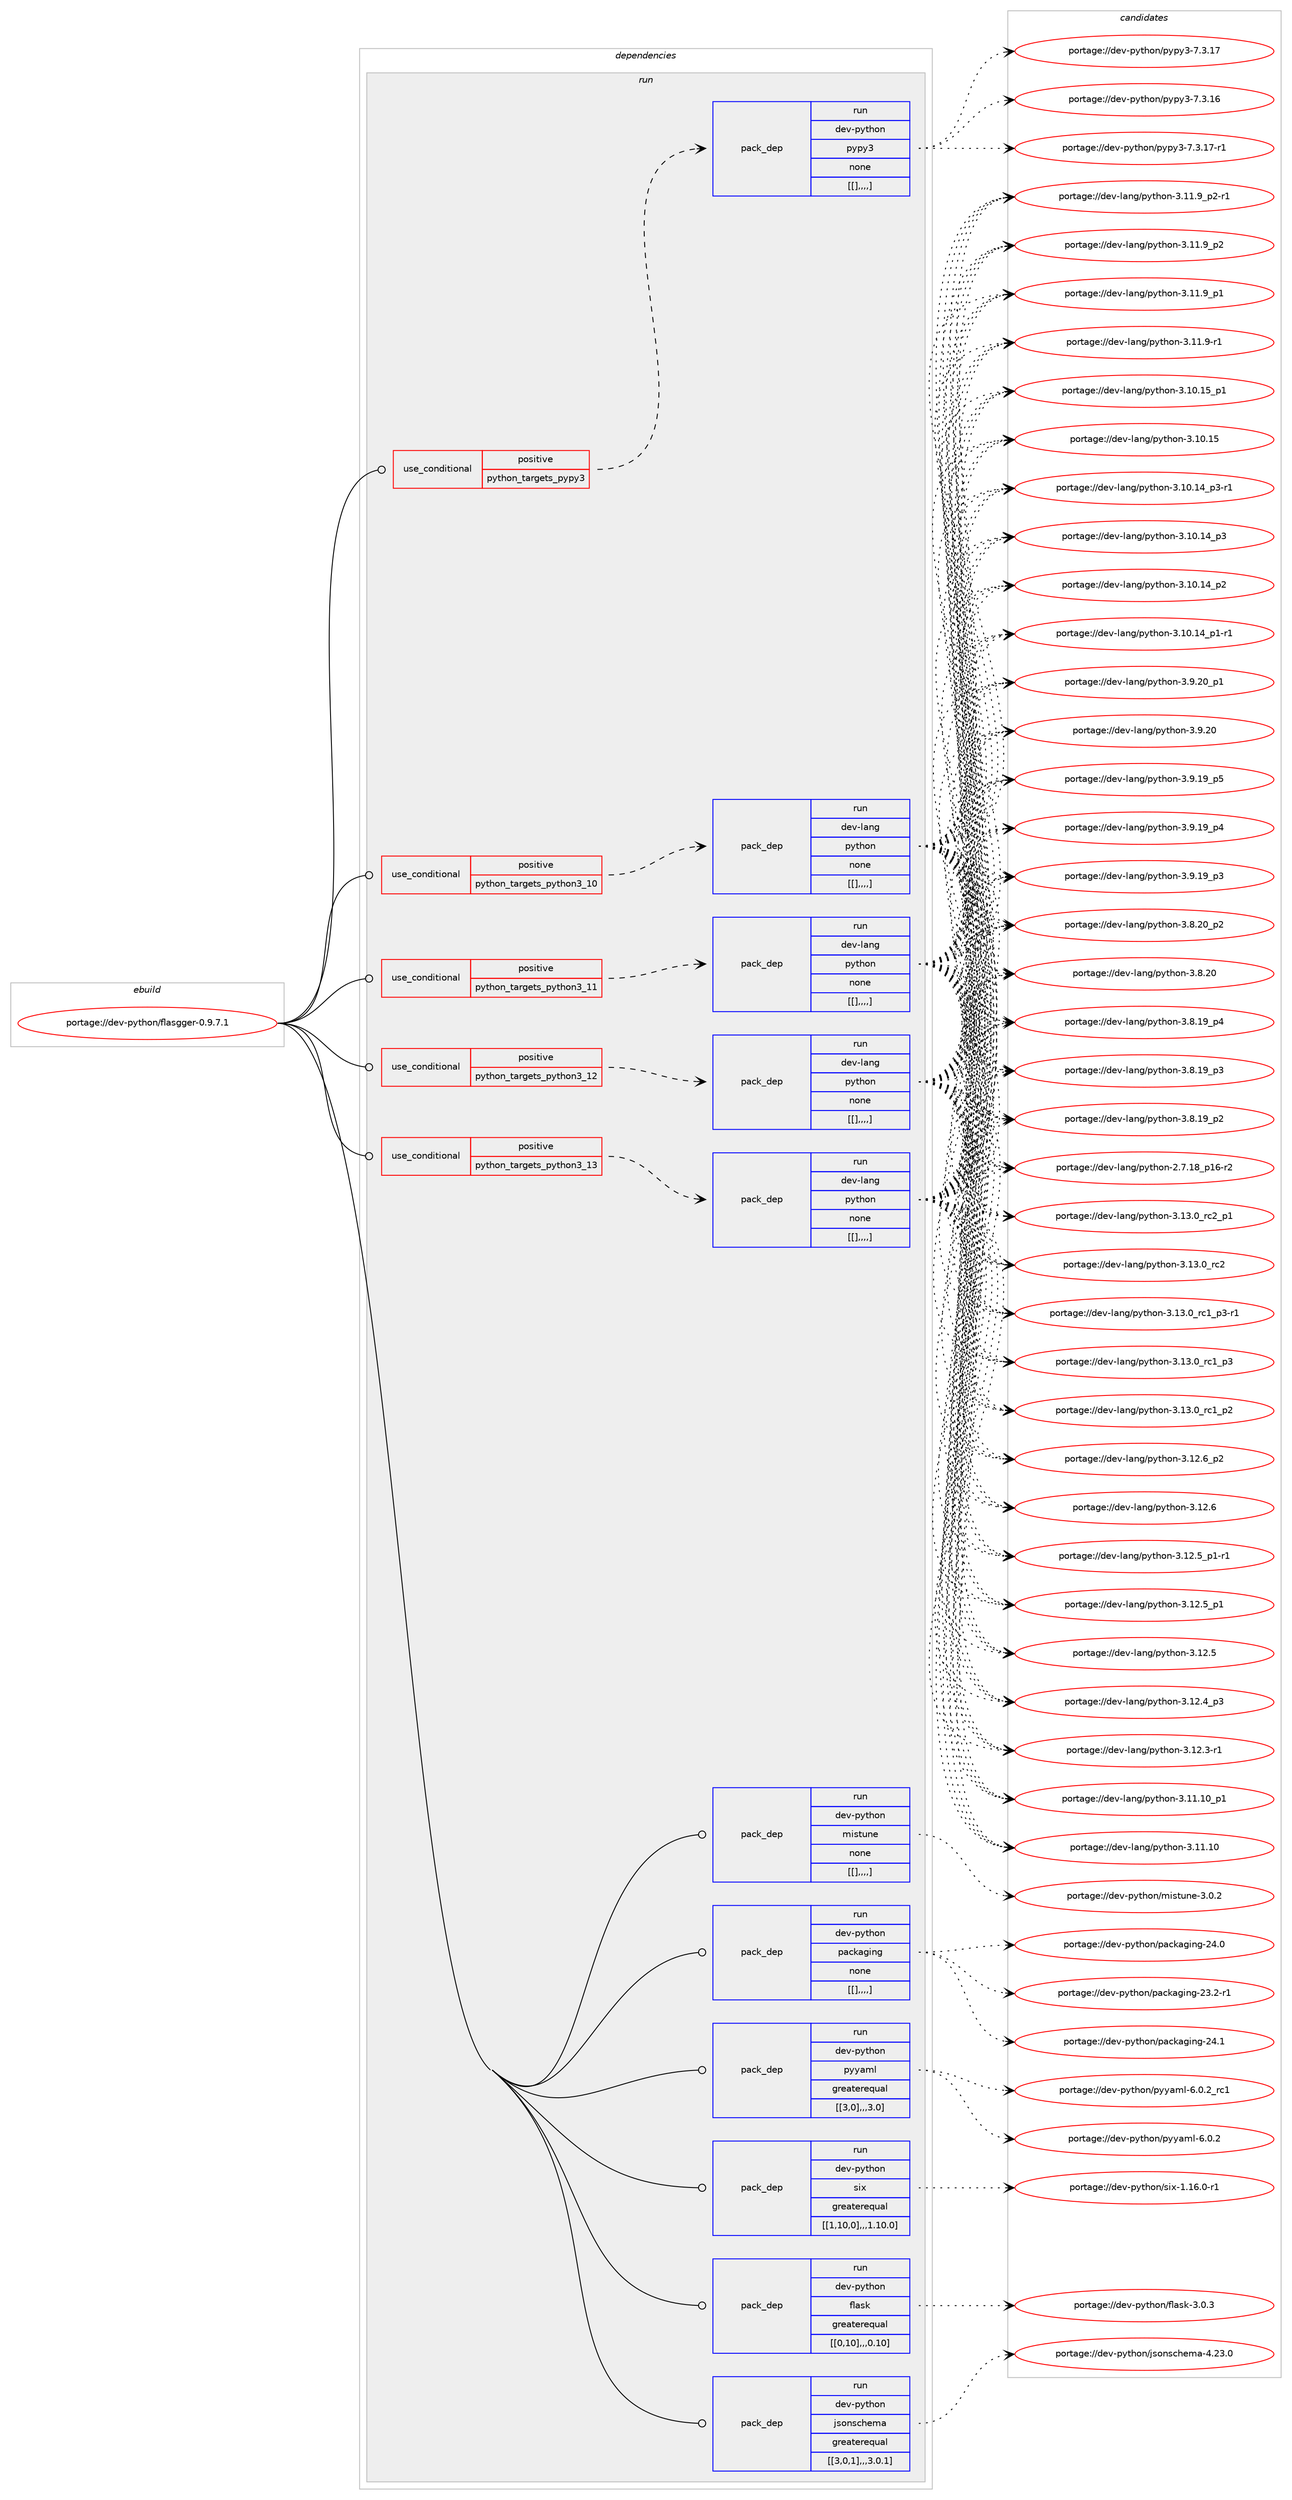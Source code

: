 digraph prolog {

# *************
# Graph options
# *************

newrank=true;
concentrate=true;
compound=true;
graph [rankdir=LR,fontname=Helvetica,fontsize=10,ranksep=1.5];#, ranksep=2.5, nodesep=0.2];
edge  [arrowhead=vee];
node  [fontname=Helvetica,fontsize=10];

# **********
# The ebuild
# **********

subgraph cluster_leftcol {
color=gray;
label=<<i>ebuild</i>>;
id [label="portage://dev-python/flasgger-0.9.7.1", color=red, width=4, href="../dev-python/flasgger-0.9.7.1.svg"];
}

# ****************
# The dependencies
# ****************

subgraph cluster_midcol {
color=gray;
label=<<i>dependencies</i>>;
subgraph cluster_compile {
fillcolor="#eeeeee";
style=filled;
label=<<i>compile</i>>;
}
subgraph cluster_compileandrun {
fillcolor="#eeeeee";
style=filled;
label=<<i>compile and run</i>>;
}
subgraph cluster_run {
fillcolor="#eeeeee";
style=filled;
label=<<i>run</i>>;
subgraph cond33941 {
dependency148113 [label=<<TABLE BORDER="0" CELLBORDER="1" CELLSPACING="0" CELLPADDING="4"><TR><TD ROWSPAN="3" CELLPADDING="10">use_conditional</TD></TR><TR><TD>positive</TD></TR><TR><TD>python_targets_pypy3</TD></TR></TABLE>>, shape=none, color=red];
subgraph pack112958 {
dependency148114 [label=<<TABLE BORDER="0" CELLBORDER="1" CELLSPACING="0" CELLPADDING="4" WIDTH="220"><TR><TD ROWSPAN="6" CELLPADDING="30">pack_dep</TD></TR><TR><TD WIDTH="110">run</TD></TR><TR><TD>dev-python</TD></TR><TR><TD>pypy3</TD></TR><TR><TD>none</TD></TR><TR><TD>[[],,,,]</TD></TR></TABLE>>, shape=none, color=blue];
}
dependency148113:e -> dependency148114:w [weight=20,style="dashed",arrowhead="vee"];
}
id:e -> dependency148113:w [weight=20,style="solid",arrowhead="odot"];
subgraph cond33942 {
dependency148115 [label=<<TABLE BORDER="0" CELLBORDER="1" CELLSPACING="0" CELLPADDING="4"><TR><TD ROWSPAN="3" CELLPADDING="10">use_conditional</TD></TR><TR><TD>positive</TD></TR><TR><TD>python_targets_python3_10</TD></TR></TABLE>>, shape=none, color=red];
subgraph pack112959 {
dependency148116 [label=<<TABLE BORDER="0" CELLBORDER="1" CELLSPACING="0" CELLPADDING="4" WIDTH="220"><TR><TD ROWSPAN="6" CELLPADDING="30">pack_dep</TD></TR><TR><TD WIDTH="110">run</TD></TR><TR><TD>dev-lang</TD></TR><TR><TD>python</TD></TR><TR><TD>none</TD></TR><TR><TD>[[],,,,]</TD></TR></TABLE>>, shape=none, color=blue];
}
dependency148115:e -> dependency148116:w [weight=20,style="dashed",arrowhead="vee"];
}
id:e -> dependency148115:w [weight=20,style="solid",arrowhead="odot"];
subgraph cond33943 {
dependency148117 [label=<<TABLE BORDER="0" CELLBORDER="1" CELLSPACING="0" CELLPADDING="4"><TR><TD ROWSPAN="3" CELLPADDING="10">use_conditional</TD></TR><TR><TD>positive</TD></TR><TR><TD>python_targets_python3_11</TD></TR></TABLE>>, shape=none, color=red];
subgraph pack112960 {
dependency148118 [label=<<TABLE BORDER="0" CELLBORDER="1" CELLSPACING="0" CELLPADDING="4" WIDTH="220"><TR><TD ROWSPAN="6" CELLPADDING="30">pack_dep</TD></TR><TR><TD WIDTH="110">run</TD></TR><TR><TD>dev-lang</TD></TR><TR><TD>python</TD></TR><TR><TD>none</TD></TR><TR><TD>[[],,,,]</TD></TR></TABLE>>, shape=none, color=blue];
}
dependency148117:e -> dependency148118:w [weight=20,style="dashed",arrowhead="vee"];
}
id:e -> dependency148117:w [weight=20,style="solid",arrowhead="odot"];
subgraph cond33944 {
dependency148119 [label=<<TABLE BORDER="0" CELLBORDER="1" CELLSPACING="0" CELLPADDING="4"><TR><TD ROWSPAN="3" CELLPADDING="10">use_conditional</TD></TR><TR><TD>positive</TD></TR><TR><TD>python_targets_python3_12</TD></TR></TABLE>>, shape=none, color=red];
subgraph pack112961 {
dependency148120 [label=<<TABLE BORDER="0" CELLBORDER="1" CELLSPACING="0" CELLPADDING="4" WIDTH="220"><TR><TD ROWSPAN="6" CELLPADDING="30">pack_dep</TD></TR><TR><TD WIDTH="110">run</TD></TR><TR><TD>dev-lang</TD></TR><TR><TD>python</TD></TR><TR><TD>none</TD></TR><TR><TD>[[],,,,]</TD></TR></TABLE>>, shape=none, color=blue];
}
dependency148119:e -> dependency148120:w [weight=20,style="dashed",arrowhead="vee"];
}
id:e -> dependency148119:w [weight=20,style="solid",arrowhead="odot"];
subgraph cond33945 {
dependency148121 [label=<<TABLE BORDER="0" CELLBORDER="1" CELLSPACING="0" CELLPADDING="4"><TR><TD ROWSPAN="3" CELLPADDING="10">use_conditional</TD></TR><TR><TD>positive</TD></TR><TR><TD>python_targets_python3_13</TD></TR></TABLE>>, shape=none, color=red];
subgraph pack112962 {
dependency148122 [label=<<TABLE BORDER="0" CELLBORDER="1" CELLSPACING="0" CELLPADDING="4" WIDTH="220"><TR><TD ROWSPAN="6" CELLPADDING="30">pack_dep</TD></TR><TR><TD WIDTH="110">run</TD></TR><TR><TD>dev-lang</TD></TR><TR><TD>python</TD></TR><TR><TD>none</TD></TR><TR><TD>[[],,,,]</TD></TR></TABLE>>, shape=none, color=blue];
}
dependency148121:e -> dependency148122:w [weight=20,style="dashed",arrowhead="vee"];
}
id:e -> dependency148121:w [weight=20,style="solid",arrowhead="odot"];
subgraph pack112963 {
dependency148123 [label=<<TABLE BORDER="0" CELLBORDER="1" CELLSPACING="0" CELLPADDING="4" WIDTH="220"><TR><TD ROWSPAN="6" CELLPADDING="30">pack_dep</TD></TR><TR><TD WIDTH="110">run</TD></TR><TR><TD>dev-python</TD></TR><TR><TD>flask</TD></TR><TR><TD>greaterequal</TD></TR><TR><TD>[[0,10],,,0.10]</TD></TR></TABLE>>, shape=none, color=blue];
}
id:e -> dependency148123:w [weight=20,style="solid",arrowhead="odot"];
subgraph pack112964 {
dependency148124 [label=<<TABLE BORDER="0" CELLBORDER="1" CELLSPACING="0" CELLPADDING="4" WIDTH="220"><TR><TD ROWSPAN="6" CELLPADDING="30">pack_dep</TD></TR><TR><TD WIDTH="110">run</TD></TR><TR><TD>dev-python</TD></TR><TR><TD>jsonschema</TD></TR><TR><TD>greaterequal</TD></TR><TR><TD>[[3,0,1],,,3.0.1]</TD></TR></TABLE>>, shape=none, color=blue];
}
id:e -> dependency148124:w [weight=20,style="solid",arrowhead="odot"];
subgraph pack112965 {
dependency148125 [label=<<TABLE BORDER="0" CELLBORDER="1" CELLSPACING="0" CELLPADDING="4" WIDTH="220"><TR><TD ROWSPAN="6" CELLPADDING="30">pack_dep</TD></TR><TR><TD WIDTH="110">run</TD></TR><TR><TD>dev-python</TD></TR><TR><TD>mistune</TD></TR><TR><TD>none</TD></TR><TR><TD>[[],,,,]</TD></TR></TABLE>>, shape=none, color=blue];
}
id:e -> dependency148125:w [weight=20,style="solid",arrowhead="odot"];
subgraph pack112966 {
dependency148126 [label=<<TABLE BORDER="0" CELLBORDER="1" CELLSPACING="0" CELLPADDING="4" WIDTH="220"><TR><TD ROWSPAN="6" CELLPADDING="30">pack_dep</TD></TR><TR><TD WIDTH="110">run</TD></TR><TR><TD>dev-python</TD></TR><TR><TD>packaging</TD></TR><TR><TD>none</TD></TR><TR><TD>[[],,,,]</TD></TR></TABLE>>, shape=none, color=blue];
}
id:e -> dependency148126:w [weight=20,style="solid",arrowhead="odot"];
subgraph pack112967 {
dependency148127 [label=<<TABLE BORDER="0" CELLBORDER="1" CELLSPACING="0" CELLPADDING="4" WIDTH="220"><TR><TD ROWSPAN="6" CELLPADDING="30">pack_dep</TD></TR><TR><TD WIDTH="110">run</TD></TR><TR><TD>dev-python</TD></TR><TR><TD>pyyaml</TD></TR><TR><TD>greaterequal</TD></TR><TR><TD>[[3,0],,,3.0]</TD></TR></TABLE>>, shape=none, color=blue];
}
id:e -> dependency148127:w [weight=20,style="solid",arrowhead="odot"];
subgraph pack112968 {
dependency148128 [label=<<TABLE BORDER="0" CELLBORDER="1" CELLSPACING="0" CELLPADDING="4" WIDTH="220"><TR><TD ROWSPAN="6" CELLPADDING="30">pack_dep</TD></TR><TR><TD WIDTH="110">run</TD></TR><TR><TD>dev-python</TD></TR><TR><TD>six</TD></TR><TR><TD>greaterequal</TD></TR><TR><TD>[[1,10,0],,,1.10.0]</TD></TR></TABLE>>, shape=none, color=blue];
}
id:e -> dependency148128:w [weight=20,style="solid",arrowhead="odot"];
}
}

# **************
# The candidates
# **************

subgraph cluster_choices {
rank=same;
color=gray;
label=<<i>candidates</i>>;

subgraph choice112958 {
color=black;
nodesep=1;
choice100101118451121211161041111104711212111212151455546514649554511449 [label="portage://dev-python/pypy3-7.3.17-r1", color=red, width=4,href="../dev-python/pypy3-7.3.17-r1.svg"];
choice10010111845112121116104111110471121211121215145554651464955 [label="portage://dev-python/pypy3-7.3.17", color=red, width=4,href="../dev-python/pypy3-7.3.17.svg"];
choice10010111845112121116104111110471121211121215145554651464954 [label="portage://dev-python/pypy3-7.3.16", color=red, width=4,href="../dev-python/pypy3-7.3.16.svg"];
dependency148114:e -> choice100101118451121211161041111104711212111212151455546514649554511449:w [style=dotted,weight="100"];
dependency148114:e -> choice10010111845112121116104111110471121211121215145554651464955:w [style=dotted,weight="100"];
dependency148114:e -> choice10010111845112121116104111110471121211121215145554651464954:w [style=dotted,weight="100"];
}
subgraph choice112959 {
color=black;
nodesep=1;
choice100101118451089711010347112121116104111110455146495146489511499509511249 [label="portage://dev-lang/python-3.13.0_rc2_p1", color=red, width=4,href="../dev-lang/python-3.13.0_rc2_p1.svg"];
choice10010111845108971101034711212111610411111045514649514648951149950 [label="portage://dev-lang/python-3.13.0_rc2", color=red, width=4,href="../dev-lang/python-3.13.0_rc2.svg"];
choice1001011184510897110103471121211161041111104551464951464895114994995112514511449 [label="portage://dev-lang/python-3.13.0_rc1_p3-r1", color=red, width=4,href="../dev-lang/python-3.13.0_rc1_p3-r1.svg"];
choice100101118451089711010347112121116104111110455146495146489511499499511251 [label="portage://dev-lang/python-3.13.0_rc1_p3", color=red, width=4,href="../dev-lang/python-3.13.0_rc1_p3.svg"];
choice100101118451089711010347112121116104111110455146495146489511499499511250 [label="portage://dev-lang/python-3.13.0_rc1_p2", color=red, width=4,href="../dev-lang/python-3.13.0_rc1_p2.svg"];
choice100101118451089711010347112121116104111110455146495046549511250 [label="portage://dev-lang/python-3.12.6_p2", color=red, width=4,href="../dev-lang/python-3.12.6_p2.svg"];
choice10010111845108971101034711212111610411111045514649504654 [label="portage://dev-lang/python-3.12.6", color=red, width=4,href="../dev-lang/python-3.12.6.svg"];
choice1001011184510897110103471121211161041111104551464950465395112494511449 [label="portage://dev-lang/python-3.12.5_p1-r1", color=red, width=4,href="../dev-lang/python-3.12.5_p1-r1.svg"];
choice100101118451089711010347112121116104111110455146495046539511249 [label="portage://dev-lang/python-3.12.5_p1", color=red, width=4,href="../dev-lang/python-3.12.5_p1.svg"];
choice10010111845108971101034711212111610411111045514649504653 [label="portage://dev-lang/python-3.12.5", color=red, width=4,href="../dev-lang/python-3.12.5.svg"];
choice100101118451089711010347112121116104111110455146495046529511251 [label="portage://dev-lang/python-3.12.4_p3", color=red, width=4,href="../dev-lang/python-3.12.4_p3.svg"];
choice100101118451089711010347112121116104111110455146495046514511449 [label="portage://dev-lang/python-3.12.3-r1", color=red, width=4,href="../dev-lang/python-3.12.3-r1.svg"];
choice10010111845108971101034711212111610411111045514649494649489511249 [label="portage://dev-lang/python-3.11.10_p1", color=red, width=4,href="../dev-lang/python-3.11.10_p1.svg"];
choice1001011184510897110103471121211161041111104551464949464948 [label="portage://dev-lang/python-3.11.10", color=red, width=4,href="../dev-lang/python-3.11.10.svg"];
choice1001011184510897110103471121211161041111104551464949465795112504511449 [label="portage://dev-lang/python-3.11.9_p2-r1", color=red, width=4,href="../dev-lang/python-3.11.9_p2-r1.svg"];
choice100101118451089711010347112121116104111110455146494946579511250 [label="portage://dev-lang/python-3.11.9_p2", color=red, width=4,href="../dev-lang/python-3.11.9_p2.svg"];
choice100101118451089711010347112121116104111110455146494946579511249 [label="portage://dev-lang/python-3.11.9_p1", color=red, width=4,href="../dev-lang/python-3.11.9_p1.svg"];
choice100101118451089711010347112121116104111110455146494946574511449 [label="portage://dev-lang/python-3.11.9-r1", color=red, width=4,href="../dev-lang/python-3.11.9-r1.svg"];
choice10010111845108971101034711212111610411111045514649484649539511249 [label="portage://dev-lang/python-3.10.15_p1", color=red, width=4,href="../dev-lang/python-3.10.15_p1.svg"];
choice1001011184510897110103471121211161041111104551464948464953 [label="portage://dev-lang/python-3.10.15", color=red, width=4,href="../dev-lang/python-3.10.15.svg"];
choice100101118451089711010347112121116104111110455146494846495295112514511449 [label="portage://dev-lang/python-3.10.14_p3-r1", color=red, width=4,href="../dev-lang/python-3.10.14_p3-r1.svg"];
choice10010111845108971101034711212111610411111045514649484649529511251 [label="portage://dev-lang/python-3.10.14_p3", color=red, width=4,href="../dev-lang/python-3.10.14_p3.svg"];
choice10010111845108971101034711212111610411111045514649484649529511250 [label="portage://dev-lang/python-3.10.14_p2", color=red, width=4,href="../dev-lang/python-3.10.14_p2.svg"];
choice100101118451089711010347112121116104111110455146494846495295112494511449 [label="portage://dev-lang/python-3.10.14_p1-r1", color=red, width=4,href="../dev-lang/python-3.10.14_p1-r1.svg"];
choice100101118451089711010347112121116104111110455146574650489511249 [label="portage://dev-lang/python-3.9.20_p1", color=red, width=4,href="../dev-lang/python-3.9.20_p1.svg"];
choice10010111845108971101034711212111610411111045514657465048 [label="portage://dev-lang/python-3.9.20", color=red, width=4,href="../dev-lang/python-3.9.20.svg"];
choice100101118451089711010347112121116104111110455146574649579511253 [label="portage://dev-lang/python-3.9.19_p5", color=red, width=4,href="../dev-lang/python-3.9.19_p5.svg"];
choice100101118451089711010347112121116104111110455146574649579511252 [label="portage://dev-lang/python-3.9.19_p4", color=red, width=4,href="../dev-lang/python-3.9.19_p4.svg"];
choice100101118451089711010347112121116104111110455146574649579511251 [label="portage://dev-lang/python-3.9.19_p3", color=red, width=4,href="../dev-lang/python-3.9.19_p3.svg"];
choice100101118451089711010347112121116104111110455146564650489511250 [label="portage://dev-lang/python-3.8.20_p2", color=red, width=4,href="../dev-lang/python-3.8.20_p2.svg"];
choice10010111845108971101034711212111610411111045514656465048 [label="portage://dev-lang/python-3.8.20", color=red, width=4,href="../dev-lang/python-3.8.20.svg"];
choice100101118451089711010347112121116104111110455146564649579511252 [label="portage://dev-lang/python-3.8.19_p4", color=red, width=4,href="../dev-lang/python-3.8.19_p4.svg"];
choice100101118451089711010347112121116104111110455146564649579511251 [label="portage://dev-lang/python-3.8.19_p3", color=red, width=4,href="../dev-lang/python-3.8.19_p3.svg"];
choice100101118451089711010347112121116104111110455146564649579511250 [label="portage://dev-lang/python-3.8.19_p2", color=red, width=4,href="../dev-lang/python-3.8.19_p2.svg"];
choice100101118451089711010347112121116104111110455046554649569511249544511450 [label="portage://dev-lang/python-2.7.18_p16-r2", color=red, width=4,href="../dev-lang/python-2.7.18_p16-r2.svg"];
dependency148116:e -> choice100101118451089711010347112121116104111110455146495146489511499509511249:w [style=dotted,weight="100"];
dependency148116:e -> choice10010111845108971101034711212111610411111045514649514648951149950:w [style=dotted,weight="100"];
dependency148116:e -> choice1001011184510897110103471121211161041111104551464951464895114994995112514511449:w [style=dotted,weight="100"];
dependency148116:e -> choice100101118451089711010347112121116104111110455146495146489511499499511251:w [style=dotted,weight="100"];
dependency148116:e -> choice100101118451089711010347112121116104111110455146495146489511499499511250:w [style=dotted,weight="100"];
dependency148116:e -> choice100101118451089711010347112121116104111110455146495046549511250:w [style=dotted,weight="100"];
dependency148116:e -> choice10010111845108971101034711212111610411111045514649504654:w [style=dotted,weight="100"];
dependency148116:e -> choice1001011184510897110103471121211161041111104551464950465395112494511449:w [style=dotted,weight="100"];
dependency148116:e -> choice100101118451089711010347112121116104111110455146495046539511249:w [style=dotted,weight="100"];
dependency148116:e -> choice10010111845108971101034711212111610411111045514649504653:w [style=dotted,weight="100"];
dependency148116:e -> choice100101118451089711010347112121116104111110455146495046529511251:w [style=dotted,weight="100"];
dependency148116:e -> choice100101118451089711010347112121116104111110455146495046514511449:w [style=dotted,weight="100"];
dependency148116:e -> choice10010111845108971101034711212111610411111045514649494649489511249:w [style=dotted,weight="100"];
dependency148116:e -> choice1001011184510897110103471121211161041111104551464949464948:w [style=dotted,weight="100"];
dependency148116:e -> choice1001011184510897110103471121211161041111104551464949465795112504511449:w [style=dotted,weight="100"];
dependency148116:e -> choice100101118451089711010347112121116104111110455146494946579511250:w [style=dotted,weight="100"];
dependency148116:e -> choice100101118451089711010347112121116104111110455146494946579511249:w [style=dotted,weight="100"];
dependency148116:e -> choice100101118451089711010347112121116104111110455146494946574511449:w [style=dotted,weight="100"];
dependency148116:e -> choice10010111845108971101034711212111610411111045514649484649539511249:w [style=dotted,weight="100"];
dependency148116:e -> choice1001011184510897110103471121211161041111104551464948464953:w [style=dotted,weight="100"];
dependency148116:e -> choice100101118451089711010347112121116104111110455146494846495295112514511449:w [style=dotted,weight="100"];
dependency148116:e -> choice10010111845108971101034711212111610411111045514649484649529511251:w [style=dotted,weight="100"];
dependency148116:e -> choice10010111845108971101034711212111610411111045514649484649529511250:w [style=dotted,weight="100"];
dependency148116:e -> choice100101118451089711010347112121116104111110455146494846495295112494511449:w [style=dotted,weight="100"];
dependency148116:e -> choice100101118451089711010347112121116104111110455146574650489511249:w [style=dotted,weight="100"];
dependency148116:e -> choice10010111845108971101034711212111610411111045514657465048:w [style=dotted,weight="100"];
dependency148116:e -> choice100101118451089711010347112121116104111110455146574649579511253:w [style=dotted,weight="100"];
dependency148116:e -> choice100101118451089711010347112121116104111110455146574649579511252:w [style=dotted,weight="100"];
dependency148116:e -> choice100101118451089711010347112121116104111110455146574649579511251:w [style=dotted,weight="100"];
dependency148116:e -> choice100101118451089711010347112121116104111110455146564650489511250:w [style=dotted,weight="100"];
dependency148116:e -> choice10010111845108971101034711212111610411111045514656465048:w [style=dotted,weight="100"];
dependency148116:e -> choice100101118451089711010347112121116104111110455146564649579511252:w [style=dotted,weight="100"];
dependency148116:e -> choice100101118451089711010347112121116104111110455146564649579511251:w [style=dotted,weight="100"];
dependency148116:e -> choice100101118451089711010347112121116104111110455146564649579511250:w [style=dotted,weight="100"];
dependency148116:e -> choice100101118451089711010347112121116104111110455046554649569511249544511450:w [style=dotted,weight="100"];
}
subgraph choice112960 {
color=black;
nodesep=1;
choice100101118451089711010347112121116104111110455146495146489511499509511249 [label="portage://dev-lang/python-3.13.0_rc2_p1", color=red, width=4,href="../dev-lang/python-3.13.0_rc2_p1.svg"];
choice10010111845108971101034711212111610411111045514649514648951149950 [label="portage://dev-lang/python-3.13.0_rc2", color=red, width=4,href="../dev-lang/python-3.13.0_rc2.svg"];
choice1001011184510897110103471121211161041111104551464951464895114994995112514511449 [label="portage://dev-lang/python-3.13.0_rc1_p3-r1", color=red, width=4,href="../dev-lang/python-3.13.0_rc1_p3-r1.svg"];
choice100101118451089711010347112121116104111110455146495146489511499499511251 [label="portage://dev-lang/python-3.13.0_rc1_p3", color=red, width=4,href="../dev-lang/python-3.13.0_rc1_p3.svg"];
choice100101118451089711010347112121116104111110455146495146489511499499511250 [label="portage://dev-lang/python-3.13.0_rc1_p2", color=red, width=4,href="../dev-lang/python-3.13.0_rc1_p2.svg"];
choice100101118451089711010347112121116104111110455146495046549511250 [label="portage://dev-lang/python-3.12.6_p2", color=red, width=4,href="../dev-lang/python-3.12.6_p2.svg"];
choice10010111845108971101034711212111610411111045514649504654 [label="portage://dev-lang/python-3.12.6", color=red, width=4,href="../dev-lang/python-3.12.6.svg"];
choice1001011184510897110103471121211161041111104551464950465395112494511449 [label="portage://dev-lang/python-3.12.5_p1-r1", color=red, width=4,href="../dev-lang/python-3.12.5_p1-r1.svg"];
choice100101118451089711010347112121116104111110455146495046539511249 [label="portage://dev-lang/python-3.12.5_p1", color=red, width=4,href="../dev-lang/python-3.12.5_p1.svg"];
choice10010111845108971101034711212111610411111045514649504653 [label="portage://dev-lang/python-3.12.5", color=red, width=4,href="../dev-lang/python-3.12.5.svg"];
choice100101118451089711010347112121116104111110455146495046529511251 [label="portage://dev-lang/python-3.12.4_p3", color=red, width=4,href="../dev-lang/python-3.12.4_p3.svg"];
choice100101118451089711010347112121116104111110455146495046514511449 [label="portage://dev-lang/python-3.12.3-r1", color=red, width=4,href="../dev-lang/python-3.12.3-r1.svg"];
choice10010111845108971101034711212111610411111045514649494649489511249 [label="portage://dev-lang/python-3.11.10_p1", color=red, width=4,href="../dev-lang/python-3.11.10_p1.svg"];
choice1001011184510897110103471121211161041111104551464949464948 [label="portage://dev-lang/python-3.11.10", color=red, width=4,href="../dev-lang/python-3.11.10.svg"];
choice1001011184510897110103471121211161041111104551464949465795112504511449 [label="portage://dev-lang/python-3.11.9_p2-r1", color=red, width=4,href="../dev-lang/python-3.11.9_p2-r1.svg"];
choice100101118451089711010347112121116104111110455146494946579511250 [label="portage://dev-lang/python-3.11.9_p2", color=red, width=4,href="../dev-lang/python-3.11.9_p2.svg"];
choice100101118451089711010347112121116104111110455146494946579511249 [label="portage://dev-lang/python-3.11.9_p1", color=red, width=4,href="../dev-lang/python-3.11.9_p1.svg"];
choice100101118451089711010347112121116104111110455146494946574511449 [label="portage://dev-lang/python-3.11.9-r1", color=red, width=4,href="../dev-lang/python-3.11.9-r1.svg"];
choice10010111845108971101034711212111610411111045514649484649539511249 [label="portage://dev-lang/python-3.10.15_p1", color=red, width=4,href="../dev-lang/python-3.10.15_p1.svg"];
choice1001011184510897110103471121211161041111104551464948464953 [label="portage://dev-lang/python-3.10.15", color=red, width=4,href="../dev-lang/python-3.10.15.svg"];
choice100101118451089711010347112121116104111110455146494846495295112514511449 [label="portage://dev-lang/python-3.10.14_p3-r1", color=red, width=4,href="../dev-lang/python-3.10.14_p3-r1.svg"];
choice10010111845108971101034711212111610411111045514649484649529511251 [label="portage://dev-lang/python-3.10.14_p3", color=red, width=4,href="../dev-lang/python-3.10.14_p3.svg"];
choice10010111845108971101034711212111610411111045514649484649529511250 [label="portage://dev-lang/python-3.10.14_p2", color=red, width=4,href="../dev-lang/python-3.10.14_p2.svg"];
choice100101118451089711010347112121116104111110455146494846495295112494511449 [label="portage://dev-lang/python-3.10.14_p1-r1", color=red, width=4,href="../dev-lang/python-3.10.14_p1-r1.svg"];
choice100101118451089711010347112121116104111110455146574650489511249 [label="portage://dev-lang/python-3.9.20_p1", color=red, width=4,href="../dev-lang/python-3.9.20_p1.svg"];
choice10010111845108971101034711212111610411111045514657465048 [label="portage://dev-lang/python-3.9.20", color=red, width=4,href="../dev-lang/python-3.9.20.svg"];
choice100101118451089711010347112121116104111110455146574649579511253 [label="portage://dev-lang/python-3.9.19_p5", color=red, width=4,href="../dev-lang/python-3.9.19_p5.svg"];
choice100101118451089711010347112121116104111110455146574649579511252 [label="portage://dev-lang/python-3.9.19_p4", color=red, width=4,href="../dev-lang/python-3.9.19_p4.svg"];
choice100101118451089711010347112121116104111110455146574649579511251 [label="portage://dev-lang/python-3.9.19_p3", color=red, width=4,href="../dev-lang/python-3.9.19_p3.svg"];
choice100101118451089711010347112121116104111110455146564650489511250 [label="portage://dev-lang/python-3.8.20_p2", color=red, width=4,href="../dev-lang/python-3.8.20_p2.svg"];
choice10010111845108971101034711212111610411111045514656465048 [label="portage://dev-lang/python-3.8.20", color=red, width=4,href="../dev-lang/python-3.8.20.svg"];
choice100101118451089711010347112121116104111110455146564649579511252 [label="portage://dev-lang/python-3.8.19_p4", color=red, width=4,href="../dev-lang/python-3.8.19_p4.svg"];
choice100101118451089711010347112121116104111110455146564649579511251 [label="portage://dev-lang/python-3.8.19_p3", color=red, width=4,href="../dev-lang/python-3.8.19_p3.svg"];
choice100101118451089711010347112121116104111110455146564649579511250 [label="portage://dev-lang/python-3.8.19_p2", color=red, width=4,href="../dev-lang/python-3.8.19_p2.svg"];
choice100101118451089711010347112121116104111110455046554649569511249544511450 [label="portage://dev-lang/python-2.7.18_p16-r2", color=red, width=4,href="../dev-lang/python-2.7.18_p16-r2.svg"];
dependency148118:e -> choice100101118451089711010347112121116104111110455146495146489511499509511249:w [style=dotted,weight="100"];
dependency148118:e -> choice10010111845108971101034711212111610411111045514649514648951149950:w [style=dotted,weight="100"];
dependency148118:e -> choice1001011184510897110103471121211161041111104551464951464895114994995112514511449:w [style=dotted,weight="100"];
dependency148118:e -> choice100101118451089711010347112121116104111110455146495146489511499499511251:w [style=dotted,weight="100"];
dependency148118:e -> choice100101118451089711010347112121116104111110455146495146489511499499511250:w [style=dotted,weight="100"];
dependency148118:e -> choice100101118451089711010347112121116104111110455146495046549511250:w [style=dotted,weight="100"];
dependency148118:e -> choice10010111845108971101034711212111610411111045514649504654:w [style=dotted,weight="100"];
dependency148118:e -> choice1001011184510897110103471121211161041111104551464950465395112494511449:w [style=dotted,weight="100"];
dependency148118:e -> choice100101118451089711010347112121116104111110455146495046539511249:w [style=dotted,weight="100"];
dependency148118:e -> choice10010111845108971101034711212111610411111045514649504653:w [style=dotted,weight="100"];
dependency148118:e -> choice100101118451089711010347112121116104111110455146495046529511251:w [style=dotted,weight="100"];
dependency148118:e -> choice100101118451089711010347112121116104111110455146495046514511449:w [style=dotted,weight="100"];
dependency148118:e -> choice10010111845108971101034711212111610411111045514649494649489511249:w [style=dotted,weight="100"];
dependency148118:e -> choice1001011184510897110103471121211161041111104551464949464948:w [style=dotted,weight="100"];
dependency148118:e -> choice1001011184510897110103471121211161041111104551464949465795112504511449:w [style=dotted,weight="100"];
dependency148118:e -> choice100101118451089711010347112121116104111110455146494946579511250:w [style=dotted,weight="100"];
dependency148118:e -> choice100101118451089711010347112121116104111110455146494946579511249:w [style=dotted,weight="100"];
dependency148118:e -> choice100101118451089711010347112121116104111110455146494946574511449:w [style=dotted,weight="100"];
dependency148118:e -> choice10010111845108971101034711212111610411111045514649484649539511249:w [style=dotted,weight="100"];
dependency148118:e -> choice1001011184510897110103471121211161041111104551464948464953:w [style=dotted,weight="100"];
dependency148118:e -> choice100101118451089711010347112121116104111110455146494846495295112514511449:w [style=dotted,weight="100"];
dependency148118:e -> choice10010111845108971101034711212111610411111045514649484649529511251:w [style=dotted,weight="100"];
dependency148118:e -> choice10010111845108971101034711212111610411111045514649484649529511250:w [style=dotted,weight="100"];
dependency148118:e -> choice100101118451089711010347112121116104111110455146494846495295112494511449:w [style=dotted,weight="100"];
dependency148118:e -> choice100101118451089711010347112121116104111110455146574650489511249:w [style=dotted,weight="100"];
dependency148118:e -> choice10010111845108971101034711212111610411111045514657465048:w [style=dotted,weight="100"];
dependency148118:e -> choice100101118451089711010347112121116104111110455146574649579511253:w [style=dotted,weight="100"];
dependency148118:e -> choice100101118451089711010347112121116104111110455146574649579511252:w [style=dotted,weight="100"];
dependency148118:e -> choice100101118451089711010347112121116104111110455146574649579511251:w [style=dotted,weight="100"];
dependency148118:e -> choice100101118451089711010347112121116104111110455146564650489511250:w [style=dotted,weight="100"];
dependency148118:e -> choice10010111845108971101034711212111610411111045514656465048:w [style=dotted,weight="100"];
dependency148118:e -> choice100101118451089711010347112121116104111110455146564649579511252:w [style=dotted,weight="100"];
dependency148118:e -> choice100101118451089711010347112121116104111110455146564649579511251:w [style=dotted,weight="100"];
dependency148118:e -> choice100101118451089711010347112121116104111110455146564649579511250:w [style=dotted,weight="100"];
dependency148118:e -> choice100101118451089711010347112121116104111110455046554649569511249544511450:w [style=dotted,weight="100"];
}
subgraph choice112961 {
color=black;
nodesep=1;
choice100101118451089711010347112121116104111110455146495146489511499509511249 [label="portage://dev-lang/python-3.13.0_rc2_p1", color=red, width=4,href="../dev-lang/python-3.13.0_rc2_p1.svg"];
choice10010111845108971101034711212111610411111045514649514648951149950 [label="portage://dev-lang/python-3.13.0_rc2", color=red, width=4,href="../dev-lang/python-3.13.0_rc2.svg"];
choice1001011184510897110103471121211161041111104551464951464895114994995112514511449 [label="portage://dev-lang/python-3.13.0_rc1_p3-r1", color=red, width=4,href="../dev-lang/python-3.13.0_rc1_p3-r1.svg"];
choice100101118451089711010347112121116104111110455146495146489511499499511251 [label="portage://dev-lang/python-3.13.0_rc1_p3", color=red, width=4,href="../dev-lang/python-3.13.0_rc1_p3.svg"];
choice100101118451089711010347112121116104111110455146495146489511499499511250 [label="portage://dev-lang/python-3.13.0_rc1_p2", color=red, width=4,href="../dev-lang/python-3.13.0_rc1_p2.svg"];
choice100101118451089711010347112121116104111110455146495046549511250 [label="portage://dev-lang/python-3.12.6_p2", color=red, width=4,href="../dev-lang/python-3.12.6_p2.svg"];
choice10010111845108971101034711212111610411111045514649504654 [label="portage://dev-lang/python-3.12.6", color=red, width=4,href="../dev-lang/python-3.12.6.svg"];
choice1001011184510897110103471121211161041111104551464950465395112494511449 [label="portage://dev-lang/python-3.12.5_p1-r1", color=red, width=4,href="../dev-lang/python-3.12.5_p1-r1.svg"];
choice100101118451089711010347112121116104111110455146495046539511249 [label="portage://dev-lang/python-3.12.5_p1", color=red, width=4,href="../dev-lang/python-3.12.5_p1.svg"];
choice10010111845108971101034711212111610411111045514649504653 [label="portage://dev-lang/python-3.12.5", color=red, width=4,href="../dev-lang/python-3.12.5.svg"];
choice100101118451089711010347112121116104111110455146495046529511251 [label="portage://dev-lang/python-3.12.4_p3", color=red, width=4,href="../dev-lang/python-3.12.4_p3.svg"];
choice100101118451089711010347112121116104111110455146495046514511449 [label="portage://dev-lang/python-3.12.3-r1", color=red, width=4,href="../dev-lang/python-3.12.3-r1.svg"];
choice10010111845108971101034711212111610411111045514649494649489511249 [label="portage://dev-lang/python-3.11.10_p1", color=red, width=4,href="../dev-lang/python-3.11.10_p1.svg"];
choice1001011184510897110103471121211161041111104551464949464948 [label="portage://dev-lang/python-3.11.10", color=red, width=4,href="../dev-lang/python-3.11.10.svg"];
choice1001011184510897110103471121211161041111104551464949465795112504511449 [label="portage://dev-lang/python-3.11.9_p2-r1", color=red, width=4,href="../dev-lang/python-3.11.9_p2-r1.svg"];
choice100101118451089711010347112121116104111110455146494946579511250 [label="portage://dev-lang/python-3.11.9_p2", color=red, width=4,href="../dev-lang/python-3.11.9_p2.svg"];
choice100101118451089711010347112121116104111110455146494946579511249 [label="portage://dev-lang/python-3.11.9_p1", color=red, width=4,href="../dev-lang/python-3.11.9_p1.svg"];
choice100101118451089711010347112121116104111110455146494946574511449 [label="portage://dev-lang/python-3.11.9-r1", color=red, width=4,href="../dev-lang/python-3.11.9-r1.svg"];
choice10010111845108971101034711212111610411111045514649484649539511249 [label="portage://dev-lang/python-3.10.15_p1", color=red, width=4,href="../dev-lang/python-3.10.15_p1.svg"];
choice1001011184510897110103471121211161041111104551464948464953 [label="portage://dev-lang/python-3.10.15", color=red, width=4,href="../dev-lang/python-3.10.15.svg"];
choice100101118451089711010347112121116104111110455146494846495295112514511449 [label="portage://dev-lang/python-3.10.14_p3-r1", color=red, width=4,href="../dev-lang/python-3.10.14_p3-r1.svg"];
choice10010111845108971101034711212111610411111045514649484649529511251 [label="portage://dev-lang/python-3.10.14_p3", color=red, width=4,href="../dev-lang/python-3.10.14_p3.svg"];
choice10010111845108971101034711212111610411111045514649484649529511250 [label="portage://dev-lang/python-3.10.14_p2", color=red, width=4,href="../dev-lang/python-3.10.14_p2.svg"];
choice100101118451089711010347112121116104111110455146494846495295112494511449 [label="portage://dev-lang/python-3.10.14_p1-r1", color=red, width=4,href="../dev-lang/python-3.10.14_p1-r1.svg"];
choice100101118451089711010347112121116104111110455146574650489511249 [label="portage://dev-lang/python-3.9.20_p1", color=red, width=4,href="../dev-lang/python-3.9.20_p1.svg"];
choice10010111845108971101034711212111610411111045514657465048 [label="portage://dev-lang/python-3.9.20", color=red, width=4,href="../dev-lang/python-3.9.20.svg"];
choice100101118451089711010347112121116104111110455146574649579511253 [label="portage://dev-lang/python-3.9.19_p5", color=red, width=4,href="../dev-lang/python-3.9.19_p5.svg"];
choice100101118451089711010347112121116104111110455146574649579511252 [label="portage://dev-lang/python-3.9.19_p4", color=red, width=4,href="../dev-lang/python-3.9.19_p4.svg"];
choice100101118451089711010347112121116104111110455146574649579511251 [label="portage://dev-lang/python-3.9.19_p3", color=red, width=4,href="../dev-lang/python-3.9.19_p3.svg"];
choice100101118451089711010347112121116104111110455146564650489511250 [label="portage://dev-lang/python-3.8.20_p2", color=red, width=4,href="../dev-lang/python-3.8.20_p2.svg"];
choice10010111845108971101034711212111610411111045514656465048 [label="portage://dev-lang/python-3.8.20", color=red, width=4,href="../dev-lang/python-3.8.20.svg"];
choice100101118451089711010347112121116104111110455146564649579511252 [label="portage://dev-lang/python-3.8.19_p4", color=red, width=4,href="../dev-lang/python-3.8.19_p4.svg"];
choice100101118451089711010347112121116104111110455146564649579511251 [label="portage://dev-lang/python-3.8.19_p3", color=red, width=4,href="../dev-lang/python-3.8.19_p3.svg"];
choice100101118451089711010347112121116104111110455146564649579511250 [label="portage://dev-lang/python-3.8.19_p2", color=red, width=4,href="../dev-lang/python-3.8.19_p2.svg"];
choice100101118451089711010347112121116104111110455046554649569511249544511450 [label="portage://dev-lang/python-2.7.18_p16-r2", color=red, width=4,href="../dev-lang/python-2.7.18_p16-r2.svg"];
dependency148120:e -> choice100101118451089711010347112121116104111110455146495146489511499509511249:w [style=dotted,weight="100"];
dependency148120:e -> choice10010111845108971101034711212111610411111045514649514648951149950:w [style=dotted,weight="100"];
dependency148120:e -> choice1001011184510897110103471121211161041111104551464951464895114994995112514511449:w [style=dotted,weight="100"];
dependency148120:e -> choice100101118451089711010347112121116104111110455146495146489511499499511251:w [style=dotted,weight="100"];
dependency148120:e -> choice100101118451089711010347112121116104111110455146495146489511499499511250:w [style=dotted,weight="100"];
dependency148120:e -> choice100101118451089711010347112121116104111110455146495046549511250:w [style=dotted,weight="100"];
dependency148120:e -> choice10010111845108971101034711212111610411111045514649504654:w [style=dotted,weight="100"];
dependency148120:e -> choice1001011184510897110103471121211161041111104551464950465395112494511449:w [style=dotted,weight="100"];
dependency148120:e -> choice100101118451089711010347112121116104111110455146495046539511249:w [style=dotted,weight="100"];
dependency148120:e -> choice10010111845108971101034711212111610411111045514649504653:w [style=dotted,weight="100"];
dependency148120:e -> choice100101118451089711010347112121116104111110455146495046529511251:w [style=dotted,weight="100"];
dependency148120:e -> choice100101118451089711010347112121116104111110455146495046514511449:w [style=dotted,weight="100"];
dependency148120:e -> choice10010111845108971101034711212111610411111045514649494649489511249:w [style=dotted,weight="100"];
dependency148120:e -> choice1001011184510897110103471121211161041111104551464949464948:w [style=dotted,weight="100"];
dependency148120:e -> choice1001011184510897110103471121211161041111104551464949465795112504511449:w [style=dotted,weight="100"];
dependency148120:e -> choice100101118451089711010347112121116104111110455146494946579511250:w [style=dotted,weight="100"];
dependency148120:e -> choice100101118451089711010347112121116104111110455146494946579511249:w [style=dotted,weight="100"];
dependency148120:e -> choice100101118451089711010347112121116104111110455146494946574511449:w [style=dotted,weight="100"];
dependency148120:e -> choice10010111845108971101034711212111610411111045514649484649539511249:w [style=dotted,weight="100"];
dependency148120:e -> choice1001011184510897110103471121211161041111104551464948464953:w [style=dotted,weight="100"];
dependency148120:e -> choice100101118451089711010347112121116104111110455146494846495295112514511449:w [style=dotted,weight="100"];
dependency148120:e -> choice10010111845108971101034711212111610411111045514649484649529511251:w [style=dotted,weight="100"];
dependency148120:e -> choice10010111845108971101034711212111610411111045514649484649529511250:w [style=dotted,weight="100"];
dependency148120:e -> choice100101118451089711010347112121116104111110455146494846495295112494511449:w [style=dotted,weight="100"];
dependency148120:e -> choice100101118451089711010347112121116104111110455146574650489511249:w [style=dotted,weight="100"];
dependency148120:e -> choice10010111845108971101034711212111610411111045514657465048:w [style=dotted,weight="100"];
dependency148120:e -> choice100101118451089711010347112121116104111110455146574649579511253:w [style=dotted,weight="100"];
dependency148120:e -> choice100101118451089711010347112121116104111110455146574649579511252:w [style=dotted,weight="100"];
dependency148120:e -> choice100101118451089711010347112121116104111110455146574649579511251:w [style=dotted,weight="100"];
dependency148120:e -> choice100101118451089711010347112121116104111110455146564650489511250:w [style=dotted,weight="100"];
dependency148120:e -> choice10010111845108971101034711212111610411111045514656465048:w [style=dotted,weight="100"];
dependency148120:e -> choice100101118451089711010347112121116104111110455146564649579511252:w [style=dotted,weight="100"];
dependency148120:e -> choice100101118451089711010347112121116104111110455146564649579511251:w [style=dotted,weight="100"];
dependency148120:e -> choice100101118451089711010347112121116104111110455146564649579511250:w [style=dotted,weight="100"];
dependency148120:e -> choice100101118451089711010347112121116104111110455046554649569511249544511450:w [style=dotted,weight="100"];
}
subgraph choice112962 {
color=black;
nodesep=1;
choice100101118451089711010347112121116104111110455146495146489511499509511249 [label="portage://dev-lang/python-3.13.0_rc2_p1", color=red, width=4,href="../dev-lang/python-3.13.0_rc2_p1.svg"];
choice10010111845108971101034711212111610411111045514649514648951149950 [label="portage://dev-lang/python-3.13.0_rc2", color=red, width=4,href="../dev-lang/python-3.13.0_rc2.svg"];
choice1001011184510897110103471121211161041111104551464951464895114994995112514511449 [label="portage://dev-lang/python-3.13.0_rc1_p3-r1", color=red, width=4,href="../dev-lang/python-3.13.0_rc1_p3-r1.svg"];
choice100101118451089711010347112121116104111110455146495146489511499499511251 [label="portage://dev-lang/python-3.13.0_rc1_p3", color=red, width=4,href="../dev-lang/python-3.13.0_rc1_p3.svg"];
choice100101118451089711010347112121116104111110455146495146489511499499511250 [label="portage://dev-lang/python-3.13.0_rc1_p2", color=red, width=4,href="../dev-lang/python-3.13.0_rc1_p2.svg"];
choice100101118451089711010347112121116104111110455146495046549511250 [label="portage://dev-lang/python-3.12.6_p2", color=red, width=4,href="../dev-lang/python-3.12.6_p2.svg"];
choice10010111845108971101034711212111610411111045514649504654 [label="portage://dev-lang/python-3.12.6", color=red, width=4,href="../dev-lang/python-3.12.6.svg"];
choice1001011184510897110103471121211161041111104551464950465395112494511449 [label="portage://dev-lang/python-3.12.5_p1-r1", color=red, width=4,href="../dev-lang/python-3.12.5_p1-r1.svg"];
choice100101118451089711010347112121116104111110455146495046539511249 [label="portage://dev-lang/python-3.12.5_p1", color=red, width=4,href="../dev-lang/python-3.12.5_p1.svg"];
choice10010111845108971101034711212111610411111045514649504653 [label="portage://dev-lang/python-3.12.5", color=red, width=4,href="../dev-lang/python-3.12.5.svg"];
choice100101118451089711010347112121116104111110455146495046529511251 [label="portage://dev-lang/python-3.12.4_p3", color=red, width=4,href="../dev-lang/python-3.12.4_p3.svg"];
choice100101118451089711010347112121116104111110455146495046514511449 [label="portage://dev-lang/python-3.12.3-r1", color=red, width=4,href="../dev-lang/python-3.12.3-r1.svg"];
choice10010111845108971101034711212111610411111045514649494649489511249 [label="portage://dev-lang/python-3.11.10_p1", color=red, width=4,href="../dev-lang/python-3.11.10_p1.svg"];
choice1001011184510897110103471121211161041111104551464949464948 [label="portage://dev-lang/python-3.11.10", color=red, width=4,href="../dev-lang/python-3.11.10.svg"];
choice1001011184510897110103471121211161041111104551464949465795112504511449 [label="portage://dev-lang/python-3.11.9_p2-r1", color=red, width=4,href="../dev-lang/python-3.11.9_p2-r1.svg"];
choice100101118451089711010347112121116104111110455146494946579511250 [label="portage://dev-lang/python-3.11.9_p2", color=red, width=4,href="../dev-lang/python-3.11.9_p2.svg"];
choice100101118451089711010347112121116104111110455146494946579511249 [label="portage://dev-lang/python-3.11.9_p1", color=red, width=4,href="../dev-lang/python-3.11.9_p1.svg"];
choice100101118451089711010347112121116104111110455146494946574511449 [label="portage://dev-lang/python-3.11.9-r1", color=red, width=4,href="../dev-lang/python-3.11.9-r1.svg"];
choice10010111845108971101034711212111610411111045514649484649539511249 [label="portage://dev-lang/python-3.10.15_p1", color=red, width=4,href="../dev-lang/python-3.10.15_p1.svg"];
choice1001011184510897110103471121211161041111104551464948464953 [label="portage://dev-lang/python-3.10.15", color=red, width=4,href="../dev-lang/python-3.10.15.svg"];
choice100101118451089711010347112121116104111110455146494846495295112514511449 [label="portage://dev-lang/python-3.10.14_p3-r1", color=red, width=4,href="../dev-lang/python-3.10.14_p3-r1.svg"];
choice10010111845108971101034711212111610411111045514649484649529511251 [label="portage://dev-lang/python-3.10.14_p3", color=red, width=4,href="../dev-lang/python-3.10.14_p3.svg"];
choice10010111845108971101034711212111610411111045514649484649529511250 [label="portage://dev-lang/python-3.10.14_p2", color=red, width=4,href="../dev-lang/python-3.10.14_p2.svg"];
choice100101118451089711010347112121116104111110455146494846495295112494511449 [label="portage://dev-lang/python-3.10.14_p1-r1", color=red, width=4,href="../dev-lang/python-3.10.14_p1-r1.svg"];
choice100101118451089711010347112121116104111110455146574650489511249 [label="portage://dev-lang/python-3.9.20_p1", color=red, width=4,href="../dev-lang/python-3.9.20_p1.svg"];
choice10010111845108971101034711212111610411111045514657465048 [label="portage://dev-lang/python-3.9.20", color=red, width=4,href="../dev-lang/python-3.9.20.svg"];
choice100101118451089711010347112121116104111110455146574649579511253 [label="portage://dev-lang/python-3.9.19_p5", color=red, width=4,href="../dev-lang/python-3.9.19_p5.svg"];
choice100101118451089711010347112121116104111110455146574649579511252 [label="portage://dev-lang/python-3.9.19_p4", color=red, width=4,href="../dev-lang/python-3.9.19_p4.svg"];
choice100101118451089711010347112121116104111110455146574649579511251 [label="portage://dev-lang/python-3.9.19_p3", color=red, width=4,href="../dev-lang/python-3.9.19_p3.svg"];
choice100101118451089711010347112121116104111110455146564650489511250 [label="portage://dev-lang/python-3.8.20_p2", color=red, width=4,href="../dev-lang/python-3.8.20_p2.svg"];
choice10010111845108971101034711212111610411111045514656465048 [label="portage://dev-lang/python-3.8.20", color=red, width=4,href="../dev-lang/python-3.8.20.svg"];
choice100101118451089711010347112121116104111110455146564649579511252 [label="portage://dev-lang/python-3.8.19_p4", color=red, width=4,href="../dev-lang/python-3.8.19_p4.svg"];
choice100101118451089711010347112121116104111110455146564649579511251 [label="portage://dev-lang/python-3.8.19_p3", color=red, width=4,href="../dev-lang/python-3.8.19_p3.svg"];
choice100101118451089711010347112121116104111110455146564649579511250 [label="portage://dev-lang/python-3.8.19_p2", color=red, width=4,href="../dev-lang/python-3.8.19_p2.svg"];
choice100101118451089711010347112121116104111110455046554649569511249544511450 [label="portage://dev-lang/python-2.7.18_p16-r2", color=red, width=4,href="../dev-lang/python-2.7.18_p16-r2.svg"];
dependency148122:e -> choice100101118451089711010347112121116104111110455146495146489511499509511249:w [style=dotted,weight="100"];
dependency148122:e -> choice10010111845108971101034711212111610411111045514649514648951149950:w [style=dotted,weight="100"];
dependency148122:e -> choice1001011184510897110103471121211161041111104551464951464895114994995112514511449:w [style=dotted,weight="100"];
dependency148122:e -> choice100101118451089711010347112121116104111110455146495146489511499499511251:w [style=dotted,weight="100"];
dependency148122:e -> choice100101118451089711010347112121116104111110455146495146489511499499511250:w [style=dotted,weight="100"];
dependency148122:e -> choice100101118451089711010347112121116104111110455146495046549511250:w [style=dotted,weight="100"];
dependency148122:e -> choice10010111845108971101034711212111610411111045514649504654:w [style=dotted,weight="100"];
dependency148122:e -> choice1001011184510897110103471121211161041111104551464950465395112494511449:w [style=dotted,weight="100"];
dependency148122:e -> choice100101118451089711010347112121116104111110455146495046539511249:w [style=dotted,weight="100"];
dependency148122:e -> choice10010111845108971101034711212111610411111045514649504653:w [style=dotted,weight="100"];
dependency148122:e -> choice100101118451089711010347112121116104111110455146495046529511251:w [style=dotted,weight="100"];
dependency148122:e -> choice100101118451089711010347112121116104111110455146495046514511449:w [style=dotted,weight="100"];
dependency148122:e -> choice10010111845108971101034711212111610411111045514649494649489511249:w [style=dotted,weight="100"];
dependency148122:e -> choice1001011184510897110103471121211161041111104551464949464948:w [style=dotted,weight="100"];
dependency148122:e -> choice1001011184510897110103471121211161041111104551464949465795112504511449:w [style=dotted,weight="100"];
dependency148122:e -> choice100101118451089711010347112121116104111110455146494946579511250:w [style=dotted,weight="100"];
dependency148122:e -> choice100101118451089711010347112121116104111110455146494946579511249:w [style=dotted,weight="100"];
dependency148122:e -> choice100101118451089711010347112121116104111110455146494946574511449:w [style=dotted,weight="100"];
dependency148122:e -> choice10010111845108971101034711212111610411111045514649484649539511249:w [style=dotted,weight="100"];
dependency148122:e -> choice1001011184510897110103471121211161041111104551464948464953:w [style=dotted,weight="100"];
dependency148122:e -> choice100101118451089711010347112121116104111110455146494846495295112514511449:w [style=dotted,weight="100"];
dependency148122:e -> choice10010111845108971101034711212111610411111045514649484649529511251:w [style=dotted,weight="100"];
dependency148122:e -> choice10010111845108971101034711212111610411111045514649484649529511250:w [style=dotted,weight="100"];
dependency148122:e -> choice100101118451089711010347112121116104111110455146494846495295112494511449:w [style=dotted,weight="100"];
dependency148122:e -> choice100101118451089711010347112121116104111110455146574650489511249:w [style=dotted,weight="100"];
dependency148122:e -> choice10010111845108971101034711212111610411111045514657465048:w [style=dotted,weight="100"];
dependency148122:e -> choice100101118451089711010347112121116104111110455146574649579511253:w [style=dotted,weight="100"];
dependency148122:e -> choice100101118451089711010347112121116104111110455146574649579511252:w [style=dotted,weight="100"];
dependency148122:e -> choice100101118451089711010347112121116104111110455146574649579511251:w [style=dotted,weight="100"];
dependency148122:e -> choice100101118451089711010347112121116104111110455146564650489511250:w [style=dotted,weight="100"];
dependency148122:e -> choice10010111845108971101034711212111610411111045514656465048:w [style=dotted,weight="100"];
dependency148122:e -> choice100101118451089711010347112121116104111110455146564649579511252:w [style=dotted,weight="100"];
dependency148122:e -> choice100101118451089711010347112121116104111110455146564649579511251:w [style=dotted,weight="100"];
dependency148122:e -> choice100101118451089711010347112121116104111110455146564649579511250:w [style=dotted,weight="100"];
dependency148122:e -> choice100101118451089711010347112121116104111110455046554649569511249544511450:w [style=dotted,weight="100"];
}
subgraph choice112963 {
color=black;
nodesep=1;
choice100101118451121211161041111104710210897115107455146484651 [label="portage://dev-python/flask-3.0.3", color=red, width=4,href="../dev-python/flask-3.0.3.svg"];
dependency148123:e -> choice100101118451121211161041111104710210897115107455146484651:w [style=dotted,weight="100"];
}
subgraph choice112964 {
color=black;
nodesep=1;
choice1001011184511212111610411111047106115111110115991041011099745524650514648 [label="portage://dev-python/jsonschema-4.23.0", color=red, width=4,href="../dev-python/jsonschema-4.23.0.svg"];
dependency148124:e -> choice1001011184511212111610411111047106115111110115991041011099745524650514648:w [style=dotted,weight="100"];
}
subgraph choice112965 {
color=black;
nodesep=1;
choice1001011184511212111610411111047109105115116117110101455146484650 [label="portage://dev-python/mistune-3.0.2", color=red, width=4,href="../dev-python/mistune-3.0.2.svg"];
dependency148125:e -> choice1001011184511212111610411111047109105115116117110101455146484650:w [style=dotted,weight="100"];
}
subgraph choice112966 {
color=black;
nodesep=1;
choice10010111845112121116104111110471129799107971031051101034550524649 [label="portage://dev-python/packaging-24.1", color=red, width=4,href="../dev-python/packaging-24.1.svg"];
choice10010111845112121116104111110471129799107971031051101034550524648 [label="portage://dev-python/packaging-24.0", color=red, width=4,href="../dev-python/packaging-24.0.svg"];
choice100101118451121211161041111104711297991079710310511010345505146504511449 [label="portage://dev-python/packaging-23.2-r1", color=red, width=4,href="../dev-python/packaging-23.2-r1.svg"];
dependency148126:e -> choice10010111845112121116104111110471129799107971031051101034550524649:w [style=dotted,weight="100"];
dependency148126:e -> choice10010111845112121116104111110471129799107971031051101034550524648:w [style=dotted,weight="100"];
dependency148126:e -> choice100101118451121211161041111104711297991079710310511010345505146504511449:w [style=dotted,weight="100"];
}
subgraph choice112967 {
color=black;
nodesep=1;
choice100101118451121211161041111104711212112197109108455446484650951149949 [label="portage://dev-python/pyyaml-6.0.2_rc1", color=red, width=4,href="../dev-python/pyyaml-6.0.2_rc1.svg"];
choice100101118451121211161041111104711212112197109108455446484650 [label="portage://dev-python/pyyaml-6.0.2", color=red, width=4,href="../dev-python/pyyaml-6.0.2.svg"];
dependency148127:e -> choice100101118451121211161041111104711212112197109108455446484650951149949:w [style=dotted,weight="100"];
dependency148127:e -> choice100101118451121211161041111104711212112197109108455446484650:w [style=dotted,weight="100"];
}
subgraph choice112968 {
color=black;
nodesep=1;
choice1001011184511212111610411111047115105120454946495446484511449 [label="portage://dev-python/six-1.16.0-r1", color=red, width=4,href="../dev-python/six-1.16.0-r1.svg"];
dependency148128:e -> choice1001011184511212111610411111047115105120454946495446484511449:w [style=dotted,weight="100"];
}
}

}
